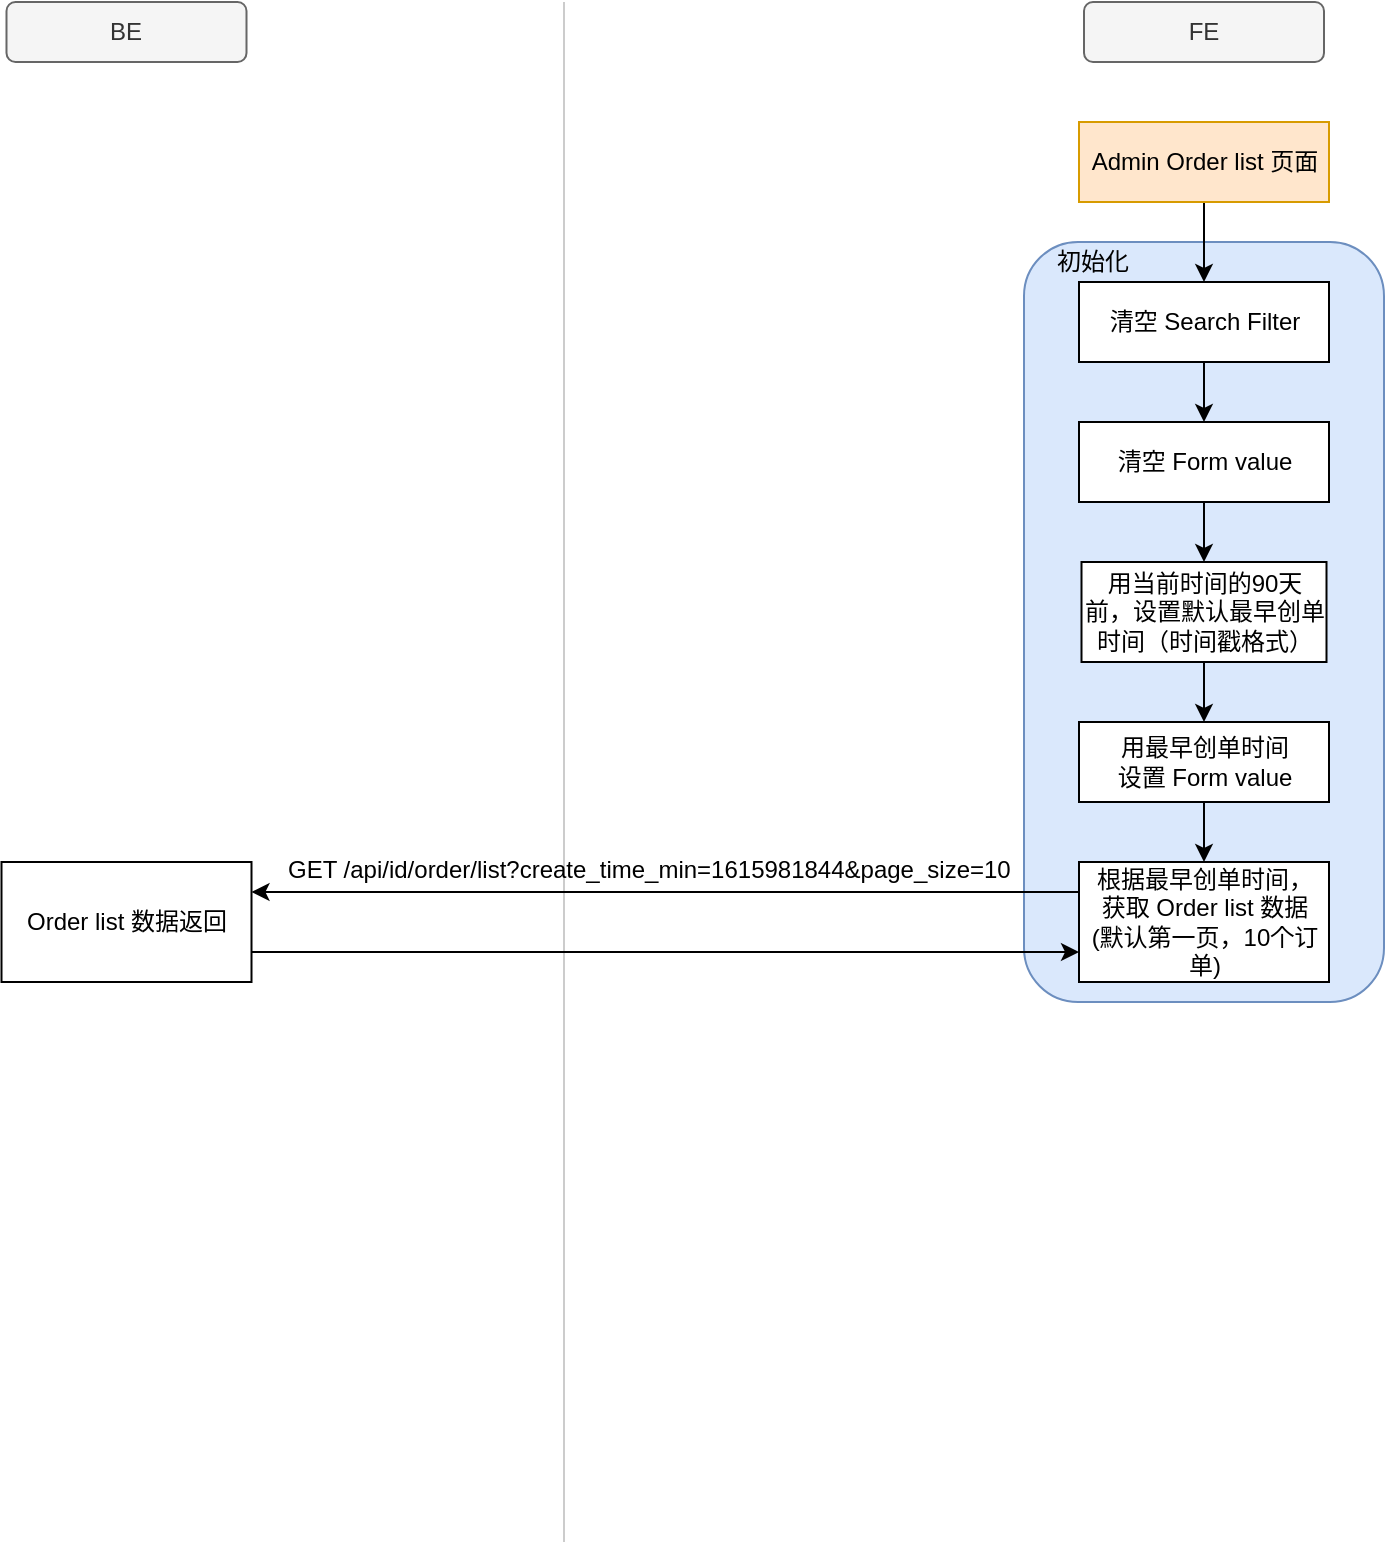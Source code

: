 <mxfile version="14.7.7" type="github" pages="2">
  <diagram id="CP2o8_vx9Uu4diZ9vyuc" name="order">
    <mxGraphModel dx="1188" dy="690" grid="1" gridSize="10" guides="1" tooltips="1" connect="1" arrows="1" fold="1" page="1" pageScale="1" pageWidth="900" pageHeight="1600" background="#ffffff" math="0" shadow="0">
      <root>
        <mxCell id="0" />
        <mxCell id="1" parent="0" />
        <mxCell id="9brnNJr44GSptBX_ziU5-130" value="" style="rounded=1;whiteSpace=wrap;html=1;fillColor=#dae8fc;strokeColor=#6c8ebf;" vertex="1" parent="1">
          <mxGeometry x="550" y="130" width="180" height="380" as="geometry" />
        </mxCell>
        <mxCell id="9brnNJr44GSptBX_ziU5-5" value="" style="endArrow=none;html=1;strokeColor=#CCCCCC;startArrow=none;" edge="1" parent="1">
          <mxGeometry width="50" height="50" relative="1" as="geometry">
            <mxPoint x="320" y="780" as="sourcePoint" />
            <mxPoint x="320" y="10" as="targetPoint" />
          </mxGeometry>
        </mxCell>
        <mxCell id="9brnNJr44GSptBX_ziU5-118" style="edgeStyle=orthogonalEdgeStyle;rounded=0;orthogonalLoop=1;jettySize=auto;html=1;exitX=0.5;exitY=1;exitDx=0;exitDy=0;entryX=0.5;entryY=0;entryDx=0;entryDy=0;" edge="1" parent="1" source="9brnNJr44GSptBX_ziU5-13" target="9brnNJr44GSptBX_ziU5-113">
          <mxGeometry relative="1" as="geometry" />
        </mxCell>
        <mxCell id="9brnNJr44GSptBX_ziU5-13" value="Admin Order list 页面" style="rounded=0;whiteSpace=wrap;html=1;fillColor=#ffe6cc;strokeColor=#d79b00;" vertex="1" parent="1">
          <mxGeometry x="577.5" y="70" width="125" height="40" as="geometry" />
        </mxCell>
        <mxCell id="9brnNJr44GSptBX_ziU5-29" value="BE" style="rounded=1;whiteSpace=wrap;html=1;fillColor=#f5f5f5;strokeColor=#666666;fontColor=#333333;" vertex="1" parent="1">
          <mxGeometry x="41.25" y="10" width="120" height="30" as="geometry" />
        </mxCell>
        <mxCell id="9brnNJr44GSptBX_ziU5-30" value="FE" style="rounded=1;whiteSpace=wrap;html=1;fillColor=#f5f5f5;strokeColor=#666666;fontColor=#333333;" vertex="1" parent="1">
          <mxGeometry x="580" y="10" width="120" height="30" as="geometry" />
        </mxCell>
        <mxCell id="9brnNJr44GSptBX_ziU5-132" style="edgeStyle=orthogonalEdgeStyle;rounded=0;orthogonalLoop=1;jettySize=auto;html=1;exitX=1;exitY=0.75;exitDx=0;exitDy=0;entryX=0;entryY=0.75;entryDx=0;entryDy=0;" edge="1" parent="1" source="9brnNJr44GSptBX_ziU5-111" target="9brnNJr44GSptBX_ziU5-116">
          <mxGeometry relative="1" as="geometry" />
        </mxCell>
        <mxCell id="9brnNJr44GSptBX_ziU5-111" value="Order list 数据返回&lt;br&gt;" style="rounded=0;whiteSpace=wrap;html=1;" vertex="1" parent="1">
          <mxGeometry x="38.75" y="440" width="125" height="60" as="geometry" />
        </mxCell>
        <mxCell id="9brnNJr44GSptBX_ziU5-119" style="edgeStyle=orthogonalEdgeStyle;rounded=0;orthogonalLoop=1;jettySize=auto;html=1;exitX=0.5;exitY=1;exitDx=0;exitDy=0;entryX=0.5;entryY=0;entryDx=0;entryDy=0;" edge="1" parent="1" source="9brnNJr44GSptBX_ziU5-113" target="9brnNJr44GSptBX_ziU5-114">
          <mxGeometry relative="1" as="geometry" />
        </mxCell>
        <mxCell id="9brnNJr44GSptBX_ziU5-113" value="清空 Search Filter" style="rounded=0;whiteSpace=wrap;html=1;" vertex="1" parent="1">
          <mxGeometry x="577.5" y="150" width="125" height="40" as="geometry" />
        </mxCell>
        <mxCell id="9brnNJr44GSptBX_ziU5-120" style="edgeStyle=orthogonalEdgeStyle;rounded=0;orthogonalLoop=1;jettySize=auto;html=1;exitX=0.5;exitY=1;exitDx=0;exitDy=0;entryX=0.5;entryY=0;entryDx=0;entryDy=0;" edge="1" parent="1" source="9brnNJr44GSptBX_ziU5-114" target="9brnNJr44GSptBX_ziU5-117">
          <mxGeometry relative="1" as="geometry" />
        </mxCell>
        <mxCell id="9brnNJr44GSptBX_ziU5-114" value="清空 Form value" style="rounded=0;whiteSpace=wrap;html=1;" vertex="1" parent="1">
          <mxGeometry x="577.5" y="220" width="125" height="40" as="geometry" />
        </mxCell>
        <mxCell id="9brnNJr44GSptBX_ziU5-122" style="edgeStyle=orthogonalEdgeStyle;rounded=0;orthogonalLoop=1;jettySize=auto;html=1;exitX=0.5;exitY=1;exitDx=0;exitDy=0;entryX=0.5;entryY=0;entryDx=0;entryDy=0;" edge="1" parent="1" source="9brnNJr44GSptBX_ziU5-115" target="9brnNJr44GSptBX_ziU5-116">
          <mxGeometry relative="1" as="geometry" />
        </mxCell>
        <mxCell id="9brnNJr44GSptBX_ziU5-115" value="用最早创单时间&lt;br&gt;设置 Form value" style="rounded=0;whiteSpace=wrap;html=1;" vertex="1" parent="1">
          <mxGeometry x="577.5" y="370" width="125" height="40" as="geometry" />
        </mxCell>
        <mxCell id="9brnNJr44GSptBX_ziU5-127" style="edgeStyle=orthogonalEdgeStyle;rounded=0;orthogonalLoop=1;jettySize=auto;html=1;exitX=0;exitY=0.25;exitDx=0;exitDy=0;entryX=1;entryY=0.25;entryDx=0;entryDy=0;" edge="1" parent="1" source="9brnNJr44GSptBX_ziU5-116" target="9brnNJr44GSptBX_ziU5-111">
          <mxGeometry relative="1" as="geometry" />
        </mxCell>
        <mxCell id="9brnNJr44GSptBX_ziU5-116" value="根据最早创单时间，&lt;br&gt;获取 Order list 数据&lt;br&gt;(默认第一页，10个订单)" style="rounded=0;whiteSpace=wrap;html=1;" vertex="1" parent="1">
          <mxGeometry x="577.5" y="440" width="125" height="60" as="geometry" />
        </mxCell>
        <mxCell id="9brnNJr44GSptBX_ziU5-128" style="edgeStyle=orthogonalEdgeStyle;rounded=0;orthogonalLoop=1;jettySize=auto;html=1;exitX=0.5;exitY=1;exitDx=0;exitDy=0;entryX=0.5;entryY=0;entryDx=0;entryDy=0;" edge="1" parent="1" source="9brnNJr44GSptBX_ziU5-117" target="9brnNJr44GSptBX_ziU5-115">
          <mxGeometry relative="1" as="geometry" />
        </mxCell>
        <mxCell id="9brnNJr44GSptBX_ziU5-117" value="用当前时间的90天前，设置默认最早创单时间（时间戳格式）" style="rounded=0;whiteSpace=wrap;html=1;" vertex="1" parent="1">
          <mxGeometry x="578.75" y="290" width="122.5" height="50" as="geometry" />
        </mxCell>
        <mxCell id="9brnNJr44GSptBX_ziU5-126" value="GET /api/id/order/list?create_time_min=1615981844&amp;amp;page_size=10" style="text;whiteSpace=wrap;html=1;" vertex="1" parent="1">
          <mxGeometry x="180" y="430" width="370" height="30" as="geometry" />
        </mxCell>
        <mxCell id="9brnNJr44GSptBX_ziU5-131" value="初始化" style="text;html=1;align=center;verticalAlign=middle;resizable=0;points=[];autosize=1;strokeColor=none;" vertex="1" parent="1">
          <mxGeometry x="558.75" y="130" width="50" height="20" as="geometry" />
        </mxCell>
      </root>
    </mxGraphModel>
  </diagram>
  <diagram id="faigWkIxLLZCqBUkPG64" name="refund">
    <mxGraphModel dx="1497" dy="946" grid="1" gridSize="10" guides="1" tooltips="1" connect="1" arrows="1" fold="1" page="1" pageScale="1" pageWidth="1100" pageHeight="850" math="0" shadow="0">
      <root>
        <mxCell id="c-_Oy_JnO4ktxAfhjKjm-0" />
        <mxCell id="c-_Oy_JnO4ktxAfhjKjm-1" parent="c-_Oy_JnO4ktxAfhjKjm-0" />
      </root>
    </mxGraphModel>
  </diagram>
</mxfile>
